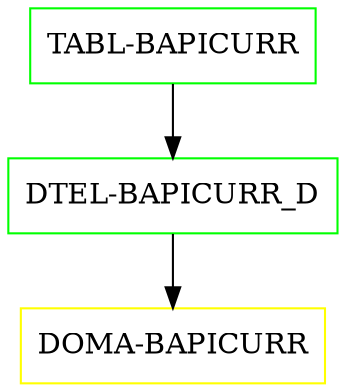 digraph G {
  "TABL-BAPICURR" [shape=box,color=green];
  "DTEL-BAPICURR_D" [shape=box,color=green,URL="./DTEL_BAPICURR_D.html"];
  "DOMA-BAPICURR" [shape=box,color=yellow,URL="./DOMA_BAPICURR.html"];
  "TABL-BAPICURR" -> "DTEL-BAPICURR_D";
  "DTEL-BAPICURR_D" -> "DOMA-BAPICURR";
}
